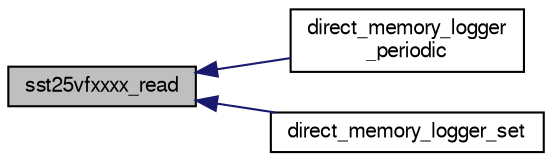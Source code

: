 digraph "sst25vfxxxx_read"
{
  edge [fontname="FreeSans",fontsize="10",labelfontname="FreeSans",labelfontsize="10"];
  node [fontname="FreeSans",fontsize="10",shape=record];
  rankdir="LR";
  Node1 [label="sst25vfxxxx_read",height=0.2,width=0.4,color="black", fillcolor="grey75", style="filled", fontcolor="black"];
  Node1 -> Node2 [dir="back",color="midnightblue",fontsize="10",style="solid",fontname="FreeSans"];
  Node2 [label="direct_memory_logger\l_periodic",height=0.2,width=0.4,color="black", fillcolor="white", style="filled",URL="$direct__memory__logger_8h.html#a0e2f1c2c6383161a1a5a6dd8d3f7c74f"];
  Node1 -> Node3 [dir="back",color="midnightblue",fontsize="10",style="solid",fontname="FreeSans"];
  Node3 [label="direct_memory_logger_set",height=0.2,width=0.4,color="black", fillcolor="white", style="filled",URL="$direct__memory__logger_8h.html#a8c3cb6724a2e939837cc6098cc61c274"];
}
